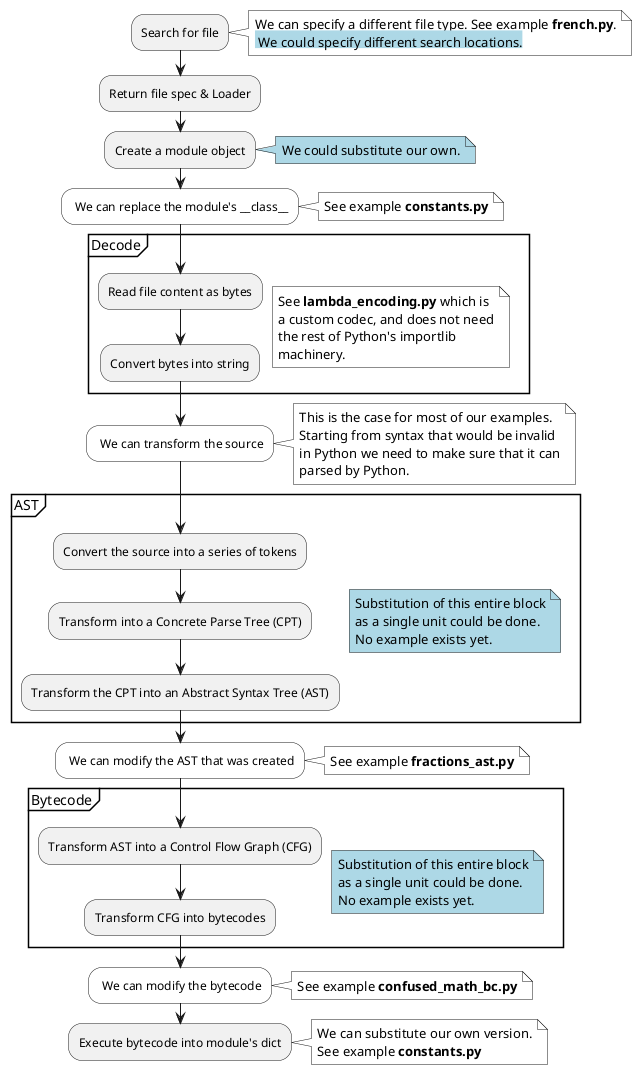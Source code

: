 @startuml
    :Search for file;
    note right #White
        We can specify a different file type. See example **french.py**.
        <back:lightblue> We could specify different search locations.</back>
    end note
    :Return file spec & Loader;
    :Create a module object;
    note right #LightBlue
        We could substitute our own.
    end note
    #White: We can replace the module's ~__class__;
    note right #White: See example **constants.py**
    partition Decode {
        note right #White
           See **lambda_encoding.py** which is
           a custom codec, and does not need
           the rest of Python's importlib
           machinery.
        end note
        :Read file content as bytes;
        :Convert bytes into string;
    }
    #White: We can transform the source;
    note right #White
        This is the case for most of our examples.
        Starting from syntax that would be invalid
        in Python we need to make sure that it can
        parsed by Python.
    end note
    partition AST {
        note right #LightBlue
           Substitution of this entire block
           as a single unit could be done.
           No example exists yet.
        end note
        :Convert the source into a series of tokens;
        :Transform into a Concrete Parse Tree (CPT);
        :Transform the CPT into an Abstract Syntax Tree (AST);
    }
    #White: We can modify the AST that was created;
    note right #White: See example **fractions_ast.py**
    partition Bytecode {
        note right #LightBlue
           Substitution of this entire block
           as a single unit could be done.
           No example exists yet.
        end note
        :Transform AST into a Control Flow Graph (CFG);
        :Transform CFG into bytecodes;
    }
    #White: We can modify the bytecode;
    note right #White: See example **confused_math_bc.py**
    :Execute bytecode into module's dict;
    note right #White
       We can substitute our own version.
       See example **constants.py**
    end note
@enduml
